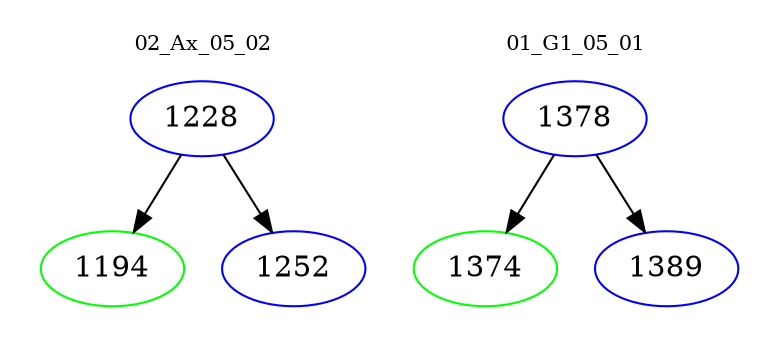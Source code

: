 digraph{
subgraph cluster_0 {
color = white
label = "02_Ax_05_02";
fontsize=10;
T0_1228 [label="1228", color="blue"]
T0_1228 -> T0_1194 [color="black"]
T0_1194 [label="1194", color="green"]
T0_1228 -> T0_1252 [color="black"]
T0_1252 [label="1252", color="blue"]
}
subgraph cluster_1 {
color = white
label = "01_G1_05_01";
fontsize=10;
T1_1378 [label="1378", color="blue"]
T1_1378 -> T1_1374 [color="black"]
T1_1374 [label="1374", color="green"]
T1_1378 -> T1_1389 [color="black"]
T1_1389 [label="1389", color="blue"]
}
}
